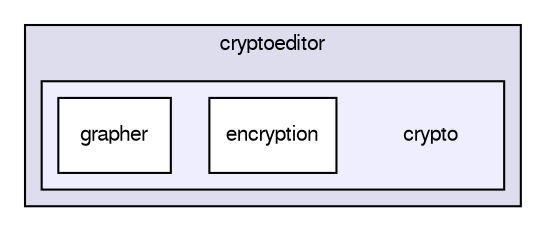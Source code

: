 digraph "src/main/java/org/hsd/cryptoeditor/crypto" {
  bgcolor=transparent;
  compound=true
  node [ fontsize="10", fontname="FreeSans"];
  edge [ labelfontsize="10", labelfontname="FreeSans"];
  subgraph clusterdir_54960fc56f01806986d042fbc70fce4f {
    graph [ bgcolor="#ddddee", pencolor="black", label="cryptoeditor" fontname="FreeSans", fontsize="10", URL="dir_54960fc56f01806986d042fbc70fce4f.html"]
  subgraph clusterdir_072102887f7c4e4ca55165570d6f7cee {
    graph [ bgcolor="#eeeeff", pencolor="black", label="" URL="dir_072102887f7c4e4ca55165570d6f7cee.html"];
    dir_072102887f7c4e4ca55165570d6f7cee [shape=plaintext label="crypto"];
    dir_fc5bc179c36ae633ba34f7dc176eaba8 [shape=box label="encryption" color="black" fillcolor="white" style="filled" URL="dir_fc5bc179c36ae633ba34f7dc176eaba8.html"];
    dir_751292799c1f1e9b382f22a87d59392c [shape=box label="grapher" color="black" fillcolor="white" style="filled" URL="dir_751292799c1f1e9b382f22a87d59392c.html"];
  }
  }
}
